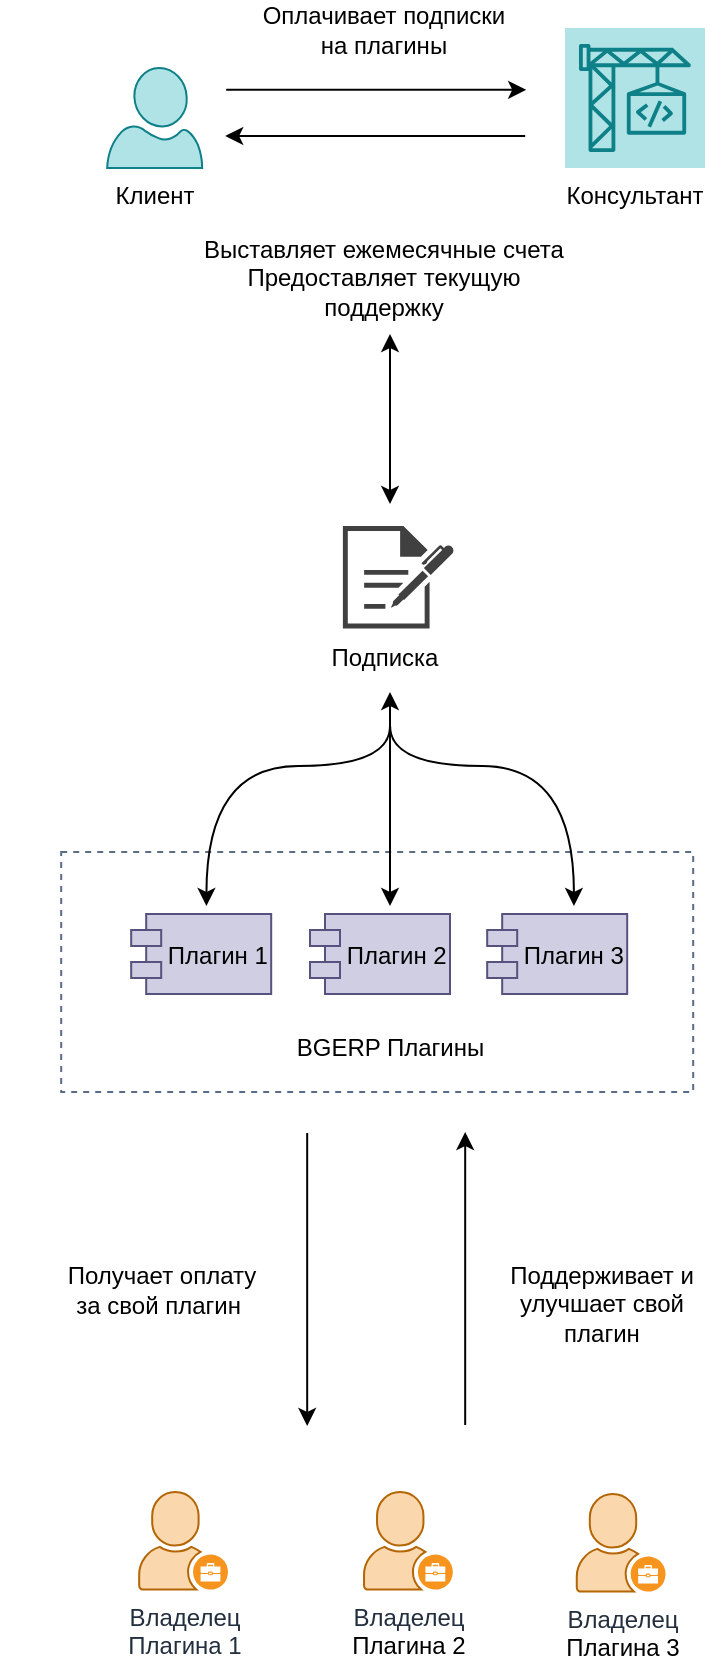 <mxfile compressed="false" version="21.2.9" type="google" pages="2">
  <diagram id="-YQtXBwrtJD2vOdr6RwO" name="Page-2">
    <mxGraphModel grid="1" page="1" gridSize="10" guides="1" tooltips="1" connect="1" arrows="1" fold="1" pageScale="1" pageWidth="827" pageHeight="1169" math="0" shadow="0">
      <root>
        <mxCell id="DSBpvsaAotULgExrWG27-0" />
        <mxCell id="DSBpvsaAotULgExrWG27-1" parent="DSBpvsaAotULgExrWG27-0" />
        <mxCell id="785O34qDf-zVEBAu9AOr-6" value="&#xa;&#xa;&#xa;&#xa;&#xa;&#xa;    BGERP Плагины" style="fillColor=none;strokeColor=#5A6C86;dashed=1;verticalAlign=top;fontStyle=0;fontColor=#000000;" vertex="1" parent="DSBpvsaAotULgExrWG27-1">
          <mxGeometry x="-569.41" y="-706" width="316" height="120" as="geometry" />
        </mxCell>
        <mxCell id="785O34qDf-zVEBAu9AOr-24" value="" style="endArrow=classic;html=1;rounded=0;curved=1;" edge="1" parent="DSBpvsaAotULgExrWG27-1">
          <mxGeometry width="50" height="50" relative="1" as="geometry">
            <mxPoint x="-486.91" y="-1087.1" as="sourcePoint" />
            <mxPoint x="-336.91" y="-1087.1" as="targetPoint" />
          </mxGeometry>
        </mxCell>
        <mxCell id="785O34qDf-zVEBAu9AOr-26" value="Оплачивает подписки&lt;br&gt;на плагины" style="text;html=1;strokeColor=none;fillColor=none;align=center;verticalAlign=middle;whiteSpace=wrap;rounded=0;" vertex="1" parent="DSBpvsaAotULgExrWG27-1">
          <mxGeometry x="-472.41" y="-1132" width="128" height="30" as="geometry" />
        </mxCell>
        <mxCell id="785O34qDf-zVEBAu9AOr-27" value="" style="endArrow=classic;html=1;rounded=0;curved=1;" edge="1" parent="DSBpvsaAotULgExrWG27-1">
          <mxGeometry width="50" height="50" relative="1" as="geometry">
            <mxPoint x="-337.41" y="-1064" as="sourcePoint" />
            <mxPoint x="-487.41" y="-1064" as="targetPoint" />
          </mxGeometry>
        </mxCell>
        <mxCell id="785O34qDf-zVEBAu9AOr-28" value="Выставляет ежемесячные счета&lt;br&gt;Предоставляет текущую поддержку" style="text;html=1;strokeColor=none;fillColor=none;align=center;verticalAlign=middle;whiteSpace=wrap;rounded=0;" vertex="1" parent="DSBpvsaAotULgExrWG27-1">
          <mxGeometry x="-500.78" y="-1022" width="186" height="57" as="geometry" />
        </mxCell>
        <mxCell id="785O34qDf-zVEBAu9AOr-29" value="Получает оплату&lt;br&gt;за свой плагин&amp;nbsp;" style="text;html=1;strokeColor=none;fillColor=none;align=center;verticalAlign=middle;whiteSpace=wrap;rounded=0;fontSize=12;" vertex="1" parent="DSBpvsaAotULgExrWG27-1">
          <mxGeometry x="-600" y="-500" width="162" height="25" as="geometry" />
        </mxCell>
        <mxCell id="785O34qDf-zVEBAu9AOr-32" value="Поддерживает и улучшает свой плагин" style="text;html=1;strokeColor=none;fillColor=none;align=center;verticalAlign=middle;whiteSpace=wrap;rounded=0;" vertex="1" parent="DSBpvsaAotULgExrWG27-1">
          <mxGeometry x="-360.41" y="-496.5" width="122" height="32.5" as="geometry" />
        </mxCell>
        <mxCell id="81CI9wWh9y6hFNezA99m-2" value="&lt;span&gt;Клиент&lt;/span&gt;" style="verticalLabelPosition=bottom;html=1;verticalAlign=top;align=center;strokeColor=#0e8088;fillColor=#b0e3e6;shape=mxgraph.azure.user;labelBackgroundColor=none;" vertex="1" parent="DSBpvsaAotULgExrWG27-1">
          <mxGeometry x="-546.41" y="-1098" width="47.5" height="50" as="geometry" />
        </mxCell>
        <mxCell id="81CI9wWh9y6hFNezA99m-6" value="&lt;span style=&quot;color: rgb(35 , 47 , 62)&quot;&gt;Владелец&lt;br&gt;Плагина 1&lt;/span&gt;" style="shadow=0;dashed=0;html=1;strokeColor=#b46504;fillColor=#fad7ac;labelPosition=center;verticalLabelPosition=bottom;verticalAlign=top;align=center;outlineConnect=0;shape=mxgraph.veeam.company_owner;labelBackgroundColor=none;direction=east;" vertex="1" parent="DSBpvsaAotULgExrWG27-1">
          <mxGeometry x="-530.41" y="-386" width="44.4" height="48.8" as="geometry" />
        </mxCell>
        <mxCell id="81CI9wWh9y6hFNezA99m-8" value="&lt;font color=&quot;#232f3e&quot;&gt;Владелец&lt;br&gt;&lt;/font&gt;Плагина 2" style="shadow=0;dashed=0;html=1;strokeColor=#b46504;fillColor=#fad7ac;labelPosition=center;verticalLabelPosition=bottom;verticalAlign=top;align=center;outlineConnect=0;shape=mxgraph.veeam.company_owner;labelBackgroundColor=none;direction=east;" vertex="1" parent="DSBpvsaAotULgExrWG27-1">
          <mxGeometry x="-417.98" y="-386" width="44.4" height="48.8" as="geometry" />
        </mxCell>
        <mxCell id="81CI9wWh9y6hFNezA99m-9" value="&lt;font color=&quot;#232f3e&quot;&gt;Владелец&lt;br&gt;&lt;/font&gt;Плагина 3" style="shadow=0;dashed=0;html=1;strokeColor=#b46504;fillColor=#fad7ac;labelPosition=center;verticalLabelPosition=bottom;verticalAlign=top;align=center;outlineConnect=0;shape=mxgraph.veeam.company_owner;labelBackgroundColor=none;direction=east;" vertex="1" parent="DSBpvsaAotULgExrWG27-1">
          <mxGeometry x="-311.61" y="-385" width="44.4" height="48.8" as="geometry" />
        </mxCell>
        <mxCell id="81CI9wWh9y6hFNezA99m-13" value="Плагин 1 " style="shape=module;align=left;spacingLeft=20;align=center;verticalAlign=middle;labelBackgroundColor=none;fillColor=#d0cee2;jettyWidth=15;jettyHeight=8;strokeColor=#56517e;" vertex="1" parent="DSBpvsaAotULgExrWG27-1">
          <mxGeometry x="-534.41" y="-675" width="70" height="40" as="geometry" />
        </mxCell>
        <mxCell id="81CI9wWh9y6hFNezA99m-14" value="Плагин 2 " style="shape=module;align=left;spacingLeft=20;align=center;verticalAlign=middle;labelBackgroundColor=none;fillColor=#d0cee2;jettyWidth=15;jettyHeight=8;strokeColor=#56517e;" vertex="1" parent="DSBpvsaAotULgExrWG27-1">
          <mxGeometry x="-445.0" y="-675" width="70" height="40" as="geometry" />
        </mxCell>
        <mxCell id="81CI9wWh9y6hFNezA99m-15" value="Плагин 3 " style="shape=module;align=left;spacingLeft=20;align=center;verticalAlign=middle;labelBackgroundColor=none;fillColor=#d0cee2;jettyWidth=15;jettyHeight=8;strokeColor=#56517e;" vertex="1" parent="DSBpvsaAotULgExrWG27-1">
          <mxGeometry x="-356.41" y="-675" width="70" height="40" as="geometry" />
        </mxCell>
        <mxCell id="81CI9wWh9y6hFNezA99m-18" value="Консультант" style="sketch=0;points=[[0,0,0],[0.25,0,0],[0.5,0,0],[0.75,0,0],[1,0,0],[0,1,0],[0.25,1,0],[0.5,1,0],[0.75,1,0],[1,1,0],[0,0.25,0],[0,0.5,0],[0,0.75,0],[1,0.25,0],[1,0.5,0],[1,0.75,0]];outlineConnect=0;gradientDirection=north;fillColor=#b0e3e6;strokeColor=#0e8088;dashed=0;verticalLabelPosition=bottom;verticalAlign=top;align=center;html=1;fontSize=12;fontStyle=0;aspect=fixed;shape=mxgraph.aws4.resourceIcon;resIcon=mxgraph.aws4.codebuild;labelBackgroundColor=none;" vertex="1" parent="DSBpvsaAotULgExrWG27-1">
          <mxGeometry x="-317.51" y="-1118" width="70" height="70" as="geometry" />
        </mxCell>
        <mxCell id="AzPZ-loim3uA4tV18Kak-0" value="" style="sketch=0;pointerEvents=1;shadow=0;dashed=0;html=1;strokeColor=none;fillColor=#404040;labelPosition=center;verticalLabelPosition=bottom;verticalAlign=top;outlineConnect=0;align=center;shape=mxgraph.office.concepts.sign_up;" vertex="1" parent="DSBpvsaAotULgExrWG27-1">
          <mxGeometry x="-428.56" y="-869" width="55.56" height="51.2" as="geometry" />
        </mxCell>
        <mxCell id="i2raI33HKa7y6-kx_wVh-9" value="" style="endArrow=classic;startArrow=classic;html=1;rounded=0;" edge="1" parent="DSBpvsaAotULgExrWG27-1">
          <mxGeometry width="50" height="50" relative="1" as="geometry">
            <mxPoint x="-405" y="-679" as="sourcePoint" />
            <mxPoint x="-405" y="-786" as="targetPoint" />
          </mxGeometry>
        </mxCell>
        <mxCell id="DV32VEBp2_xvAdngHaSN-4" style="edgeStyle=orthogonalEdgeStyle;curved=1;rounded=0;orthogonalLoop=1;jettySize=auto;html=1;startArrow=none;startFill=0;" edge="1" parent="DSBpvsaAotULgExrWG27-1">
          <mxGeometry relative="1" as="geometry">
            <mxPoint x="-405" y="-769" as="sourcePoint" />
            <mxPoint x="-496.78" y="-679" as="targetPoint" />
            <Array as="points">
              <mxPoint x="-405.41" y="-749" />
              <mxPoint x="-496.41" y="-749" />
            </Array>
          </mxGeometry>
        </mxCell>
        <mxCell id="i2raI33HKa7y6-kx_wVh-10" style="edgeStyle=orthogonalEdgeStyle;curved=1;rounded=0;orthogonalLoop=1;jettySize=auto;html=1;startArrow=none;startFill=0;" edge="1" parent="DSBpvsaAotULgExrWG27-1">
          <mxGeometry relative="1" as="geometry">
            <mxPoint x="-404.95" y="-769" as="sourcePoint" />
            <mxPoint x="-313.04" y="-679" as="targetPoint" />
            <Array as="points">
              <mxPoint x="-404.41" y="-749" />
              <mxPoint x="-313.41" y="-749" />
            </Array>
          </mxGeometry>
        </mxCell>
        <mxCell id="i2raI33HKa7y6-kx_wVh-12" value="" style="endArrow=classic;html=1;rounded=0;" edge="1" parent="DSBpvsaAotULgExrWG27-1">
          <mxGeometry width="50" height="50" relative="1" as="geometry">
            <mxPoint x="-446.41" y="-565.5" as="sourcePoint" />
            <mxPoint x="-446.41" y="-419" as="targetPoint" />
          </mxGeometry>
        </mxCell>
        <mxCell id="i2raI33HKa7y6-kx_wVh-13" value="" style="endArrow=classic;html=1;rounded=0;" edge="1" parent="DSBpvsaAotULgExrWG27-1">
          <mxGeometry width="50" height="50" relative="1" as="geometry">
            <mxPoint x="-367.41" y="-419.5" as="sourcePoint" />
            <mxPoint x="-367.41" y="-566" as="targetPoint" />
          </mxGeometry>
        </mxCell>
        <mxCell id="i2raI33HKa7y6-kx_wVh-15" value="Подписка" style="text;html=1;align=center;verticalAlign=middle;resizable=0;points=[];autosize=1;strokeColor=none;fillColor=none;" vertex="1" parent="DSBpvsaAotULgExrWG27-1">
          <mxGeometry x="-448.41" y="-817.8" width="80" height="30" as="geometry" />
        </mxCell>
        <mxCell id="i2raI33HKa7y6-kx_wVh-16" value="" style="endArrow=classic;startArrow=classic;html=1;rounded=0;" edge="1" parent="DSBpvsaAotULgExrWG27-1">
          <mxGeometry width="50" height="50" relative="1" as="geometry">
            <mxPoint x="-405" y="-880" as="sourcePoint" />
            <mxPoint x="-405" y="-965" as="targetPoint" />
          </mxGeometry>
        </mxCell>
      </root>
    </mxGraphModel>
  </diagram>
  <diagram id="6tY0Vj5RdtnJcPItD3VR" name="Page-1">
    <mxGraphModel dx="1186" dy="587" grid="1" gridSize="10" guides="1" tooltips="1" connect="1" arrows="1" fold="1" page="1" pageScale="1" pageWidth="850" pageHeight="1100" math="0" shadow="0">
      <root>
        <mxCell id="0" />
        <mxCell id="1" parent="0" />
        <mxCell id="0R1qAQ1jFFHAe7dVqIl4-91" value="" style="edgeStyle=elbowEdgeStyle;elbow=horizontal;endArrow=classic;html=1;strokeWidth=2;entryX=0;entryY=0;entryDx=0;entryDy=0;strokeColor=#CC6600;dashed=1;" parent="1" target="0R1qAQ1jFFHAe7dVqIl4-65" edge="1">
          <mxGeometry width="50" height="50" relative="1" as="geometry">
            <mxPoint x="160" y="320" as="sourcePoint" />
            <mxPoint x="210" y="270" as="targetPoint" />
            <Array as="points">
              <mxPoint x="300" y="350" />
            </Array>
          </mxGeometry>
        </mxCell>
        <mxCell id="0R1qAQ1jFFHAe7dVqIl4-85" value="" style="curved=1;endArrow=classic;html=1;dashed=1;strokeWidth=2;strokeColor=#CC6600;entryX=0;entryY=0.5;entryDx=0;entryDy=0;" parent="1" target="0R1qAQ1jFFHAe7dVqIl4-84" edge="1">
          <mxGeometry width="50" height="50" relative="1" as="geometry">
            <mxPoint x="630" y="100" as="sourcePoint" />
            <mxPoint x="690" y="40" as="targetPoint" />
            <Array as="points">
              <mxPoint x="630" y="80" />
              <mxPoint x="660" y="59" />
            </Array>
          </mxGeometry>
        </mxCell>
        <mxCell id="0R1qAQ1jFFHAe7dVqIl4-58" value="" style="edgeStyle=elbowEdgeStyle;elbow=horizontal;endArrow=classic;html=1;dashed=1;entryX=0;entryY=1;entryDx=0;entryDy=0;strokeWidth=2;strokeColor=#CC6600;" parent="1" source="0R1qAQ1jFFHAe7dVqIl4-11" target="0R1qAQ1jFFHAe7dVqIl4-54" edge="1">
          <mxGeometry width="50" height="50" relative="1" as="geometry">
            <mxPoint x="430" y="250" as="sourcePoint" />
            <mxPoint x="340" y="170" as="targetPoint" />
            <Array as="points">
              <mxPoint x="300" y="140" />
            </Array>
          </mxGeometry>
        </mxCell>
        <mxCell id="0R1qAQ1jFFHAe7dVqIl4-11" value="" style="shape=mxgraph.bpmn.user_task;html=1;outlineConnect=0;fillColor=#FFD1A8;" parent="1" vertex="1">
          <mxGeometry x="130" y="90" width="30" height="30" as="geometry" />
        </mxCell>
        <mxCell id="0R1qAQ1jFFHAe7dVqIl4-23" value="" style="shape=mxgraph.bpmn.user_task;html=1;outlineConnect=0;fillColor=#FFB570;" parent="1" vertex="1">
          <mxGeometry x="130" y="300" width="30" height="30" as="geometry" />
        </mxCell>
        <mxCell id="0R1qAQ1jFFHAe7dVqIl4-37" value="" style="shape=image;html=1;verticalAlign=top;verticalLabelPosition=bottom;labelBackgroundColor=#ffffff;imageAspect=0;aspect=fixed;image=https://cdn3.iconfinder.com/data/icons/currency-and-cryptocurrency-signs/64/cryptocurrency_blockchain_ruble-128.png;fillColor=#FF0000;" parent="1" vertex="1">
          <mxGeometry x="171" y="270" width="40" height="40" as="geometry" />
        </mxCell>
        <mxCell id="0R1qAQ1jFFHAe7dVqIl4-38" value="" style="shape=image;html=1;verticalAlign=top;verticalLabelPosition=bottom;labelBackgroundColor=#ffffff;imageAspect=0;aspect=fixed;image=https://cdn3.iconfinder.com/data/icons/currency-and-cryptocurrency-signs/64/cryptocurrency_blockchain_euro-128.png;fillColor=#FF0000;" parent="1" vertex="1">
          <mxGeometry x="170" y="59" width="41" height="41" as="geometry" />
        </mxCell>
        <mxCell id="0R1qAQ1jFFHAe7dVqIl4-53" value="" style="rounded=0;whiteSpace=wrap;html=1;fillColor=#000000;" parent="1" vertex="1">
          <mxGeometry x="350" y="160" width="50" height="10" as="geometry" />
        </mxCell>
        <mxCell id="0R1qAQ1jFFHAe7dVqIl4-54" value="" style="rounded=0;whiteSpace=wrap;html=1;fillColor=#FF0000;" parent="1" vertex="1">
          <mxGeometry x="350" y="170" width="50" height="10" as="geometry" />
        </mxCell>
        <mxCell id="0R1qAQ1jFFHAe7dVqIl4-55" value="" style="rounded=0;whiteSpace=wrap;html=1;fillColor=#FFFF00;" parent="1" vertex="1">
          <mxGeometry x="350" y="180" width="50" height="10" as="geometry" />
        </mxCell>
        <mxCell id="0R1qAQ1jFFHAe7dVqIl4-56" value="" style="endArrow=none;html=1;entryX=1;entryY=1;entryDx=0;entryDy=0;" parent="1" target="0R1qAQ1jFFHAe7dVqIl4-55" edge="1">
          <mxGeometry width="50" height="50" relative="1" as="geometry">
            <mxPoint x="400" y="210" as="sourcePoint" />
            <mxPoint x="470" y="120" as="targetPoint" />
          </mxGeometry>
        </mxCell>
        <mxCell id="0R1qAQ1jFFHAe7dVqIl4-60" value="" style="edgeStyle=elbowEdgeStyle;elbow=horizontal;endArrow=none;html=1;exitX=1;exitY=0.25;exitDx=0;exitDy=0;startArrow=classic;startFill=1;endFill=0;entryX=0.026;entryY=0.5;entryDx=0;entryDy=0;entryPerimeter=0;" parent="1" source="h2ipRNlJ9jQQIG3xSD_K-2" target="dCiTbQoPq_PcJCpmlZOW-11" edge="1">
          <mxGeometry width="50" height="50" relative="1" as="geometry">
            <mxPoint x="287" y="89.5" as="sourcePoint" />
            <mxPoint x="524.5" y="44" as="targetPoint" />
            <Array as="points">
              <mxPoint x="380" y="90" />
              <mxPoint x="380" y="90" />
              <mxPoint x="370" y="90" />
              <mxPoint x="370" y="60" />
              <mxPoint x="350" y="43" />
              <mxPoint x="380" y="60" />
            </Array>
          </mxGeometry>
        </mxCell>
        <mxCell id="0R1qAQ1jFFHAe7dVqIl4-61" value="" style="edgeStyle=elbowEdgeStyle;elbow=horizontal;endArrow=none;html=1;startArrow=classic;startFill=1;endFill=0;exitX=1;exitY=0.75;exitDx=0;exitDy=0;" parent="1" source="h2ipRNlJ9jQQIG3xSD_K-2" edge="1">
          <mxGeometry width="50" height="50" relative="1" as="geometry">
            <mxPoint x="287" y="103" as="sourcePoint" />
            <mxPoint x="520" y="132" as="targetPoint" />
          </mxGeometry>
        </mxCell>
        <mxCell id="0R1qAQ1jFFHAe7dVqIl4-62" value="" style="shape=mxgraph.bpmn.user_task;html=1;outlineConnect=0;fillColor=#00CC00;" parent="1" vertex="1">
          <mxGeometry x="410" y="370" width="30" height="30" as="geometry" />
        </mxCell>
        <mxCell id="0R1qAQ1jFFHAe7dVqIl4-63" value="" style="rounded=0;whiteSpace=wrap;html=1;fillColor=#FFFFFF;" parent="1" vertex="1">
          <mxGeometry x="350" y="370" width="50" height="10" as="geometry" />
        </mxCell>
        <mxCell id="0R1qAQ1jFFHAe7dVqIl4-64" value="" style="rounded=0;whiteSpace=wrap;html=1;fillColor=#0000FF;" parent="1" vertex="1">
          <mxGeometry x="350" y="380" width="50" height="10" as="geometry" />
        </mxCell>
        <mxCell id="0R1qAQ1jFFHAe7dVqIl4-65" value="" style="rounded=0;whiteSpace=wrap;html=1;fillColor=#FF0000;" parent="1" vertex="1">
          <mxGeometry x="350" y="390" width="50" height="10" as="geometry" />
        </mxCell>
        <mxCell id="0R1qAQ1jFFHAe7dVqIl4-66" value="" style="endArrow=none;html=1;entryX=1;entryY=1;entryDx=0;entryDy=0;" parent="1" target="0R1qAQ1jFFHAe7dVqIl4-65" edge="1">
          <mxGeometry width="50" height="50" relative="1" as="geometry">
            <mxPoint x="400" y="420" as="sourcePoint" />
            <mxPoint x="470" y="330" as="targetPoint" />
          </mxGeometry>
        </mxCell>
        <mxCell id="0R1qAQ1jFFHAe7dVqIl4-68" value="" style="shape=mxgraph.bpmn.user_task;html=1;outlineConnect=0;fillColor=#91AFED;" parent="1" vertex="1">
          <mxGeometry x="670" y="90" width="30" height="30" as="geometry" />
        </mxCell>
        <mxCell id="0R1qAQ1jFFHAe7dVqIl4-73" value="" style="endArrow=none;html=1;startArrow=classic;startFill=1;endFill=0;exitX=1;exitY=0.75;exitDx=0;exitDy=0;" parent="1" source="h2ipRNlJ9jQQIG3xSD_K-1" edge="1">
          <mxGeometry width="50" height="50" relative="1" as="geometry">
            <mxPoint x="287" y="305" as="sourcePoint" />
            <mxPoint x="520" y="307" as="targetPoint" />
            <Array as="points" />
          </mxGeometry>
        </mxCell>
        <mxCell id="0R1qAQ1jFFHAe7dVqIl4-78" value="" style="shape=mxgraph.bpmn.user_task;html=1;outlineConnect=0;sketch=0;shadow=0;fillColor=#3399FF;" parent="1" vertex="1">
          <mxGeometry x="670" y="330" width="30" height="30" as="geometry" />
        </mxCell>
        <mxCell id="0R1qAQ1jFFHAe7dVqIl4-83" value="" style="edgeStyle=elbowEdgeStyle;elbow=horizontal;endArrow=classic;html=1;dashed=1;strokeWidth=2;strokeColor=#CC6600;" parent="1" source="0R1qAQ1jFFHAe7dVqIl4-52" target="0R1qAQ1jFFHAe7dVqIl4-68" edge="1">
          <mxGeometry width="50" height="50" relative="1" as="geometry">
            <mxPoint x="400" y="170" as="sourcePoint" />
            <mxPoint x="660" y="100" as="targetPoint" />
            <Array as="points">
              <mxPoint x="490" y="130" />
            </Array>
          </mxGeometry>
        </mxCell>
        <mxCell id="0R1qAQ1jFFHAe7dVqIl4-52" value="" style="shape=mxgraph.bpmn.user_task;html=1;outlineConnect=0;fillColor=#00FC00;" parent="1" vertex="1">
          <mxGeometry x="410" y="160" width="30" height="30" as="geometry" />
        </mxCell>
        <mxCell id="0R1qAQ1jFFHAe7dVqIl4-84" value="" style="shape=image;html=1;verticalAlign=top;verticalLabelPosition=bottom;labelBackgroundColor=#ffffff;imageAspect=0;aspect=fixed;image=https://cdn2.iconfinder.com/data/icons/tax-outline/512/N_F009_07_TaxArtboard_1-128.png;strokeColor=#000000;fillColor=#FFFFFF;" parent="1" vertex="1">
          <mxGeometry x="700" y="40" width="40" height="40" as="geometry" />
        </mxCell>
        <mxCell id="0R1qAQ1jFFHAe7dVqIl4-90" value="" style="edgeStyle=elbowEdgeStyle;elbow=horizontal;endArrow=none;html=1;strokeWidth=1;startArrow=classic;startFill=1;endFill=0;exitX=1;exitY=0.25;exitDx=0;exitDy=0;" parent="1" source="h2ipRNlJ9jQQIG3xSD_K-1" edge="1">
          <mxGeometry width="50" height="50" relative="1" as="geometry">
            <mxPoint x="287" y="291.5" as="sourcePoint" />
            <mxPoint x="520" y="140" as="targetPoint" />
            <Array as="points">
              <mxPoint x="500" y="220" />
            </Array>
          </mxGeometry>
        </mxCell>
        <mxCell id="0R1qAQ1jFFHAe7dVqIl4-92" value="" style="curved=1;endArrow=classic;html=1;dashed=1;strokeWidth=2;strokeColor=#CC6600;" parent="1" edge="1">
          <mxGeometry width="50" height="50" relative="1" as="geometry">
            <mxPoint x="320" y="390" as="sourcePoint" />
            <mxPoint x="380" y="340" as="targetPoint" />
            <Array as="points">
              <mxPoint x="320" y="360" />
              <mxPoint x="350" y="340" />
            </Array>
          </mxGeometry>
        </mxCell>
        <mxCell id="0R1qAQ1jFFHAe7dVqIl4-94" value="" style="shape=image;html=1;verticalAlign=top;verticalLabelPosition=bottom;labelBackgroundColor=#ffffff;imageAspect=0;aspect=fixed;image=https://cdn2.iconfinder.com/data/icons/tax-outline/512/N_F009_07_TaxArtboard_1-128.png;strokeColor=#000000;fillColor=#FFFFFF;" parent="1" vertex="1">
          <mxGeometry x="382.5" y="315" width="40" height="40" as="geometry" />
        </mxCell>
        <mxCell id="0R1qAQ1jFFHAe7dVqIl4-96" value="" style="edgeStyle=elbowEdgeStyle;elbow=horizontal;endArrow=classic;html=1;dashed=1;strokeColor=#CC6600;strokeWidth=2;" parent="1" target="0R1qAQ1jFFHAe7dVqIl4-78" edge="1">
          <mxGeometry width="50" height="50" relative="1" as="geometry">
            <mxPoint x="440" y="390" as="sourcePoint" />
            <mxPoint x="660" y="350" as="targetPoint" />
            <Array as="points">
              <mxPoint x="640" y="370" />
            </Array>
          </mxGeometry>
        </mxCell>
        <mxCell id="0R1qAQ1jFFHAe7dVqIl4-99" value="" style="edgeStyle=segmentEdgeStyle;endArrow=classic;html=1;dashed=1;strokeColor=#CC6600;strokeWidth=2;" parent="1" target="0R1qAQ1jFFHAe7dVqIl4-68" edge="1">
          <mxGeometry width="50" height="50" relative="1" as="geometry">
            <mxPoint x="440" y="380" as="sourcePoint" />
            <mxPoint x="490" y="330" as="targetPoint" />
            <Array as="points">
              <mxPoint x="610" y="380" />
              <mxPoint x="610" y="280" />
              <mxPoint x="685" y="280" />
            </Array>
          </mxGeometry>
        </mxCell>
      </root>
    </mxGraphModel>
  </diagram>
</mxfile>
